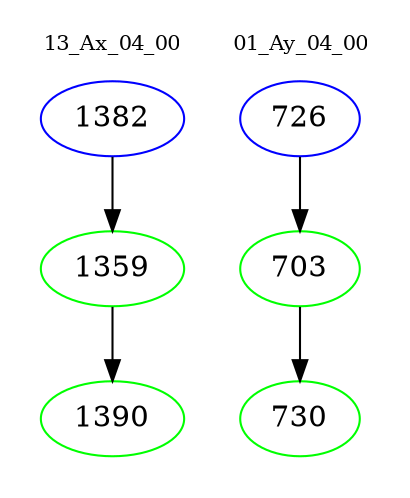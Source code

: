 digraph{
subgraph cluster_0 {
color = white
label = "13_Ax_04_00";
fontsize=10;
T0_1382 [label="1382", color="blue"]
T0_1382 -> T0_1359 [color="black"]
T0_1359 [label="1359", color="green"]
T0_1359 -> T0_1390 [color="black"]
T0_1390 [label="1390", color="green"]
}
subgraph cluster_1 {
color = white
label = "01_Ay_04_00";
fontsize=10;
T1_726 [label="726", color="blue"]
T1_726 -> T1_703 [color="black"]
T1_703 [label="703", color="green"]
T1_703 -> T1_730 [color="black"]
T1_730 [label="730", color="green"]
}
}
